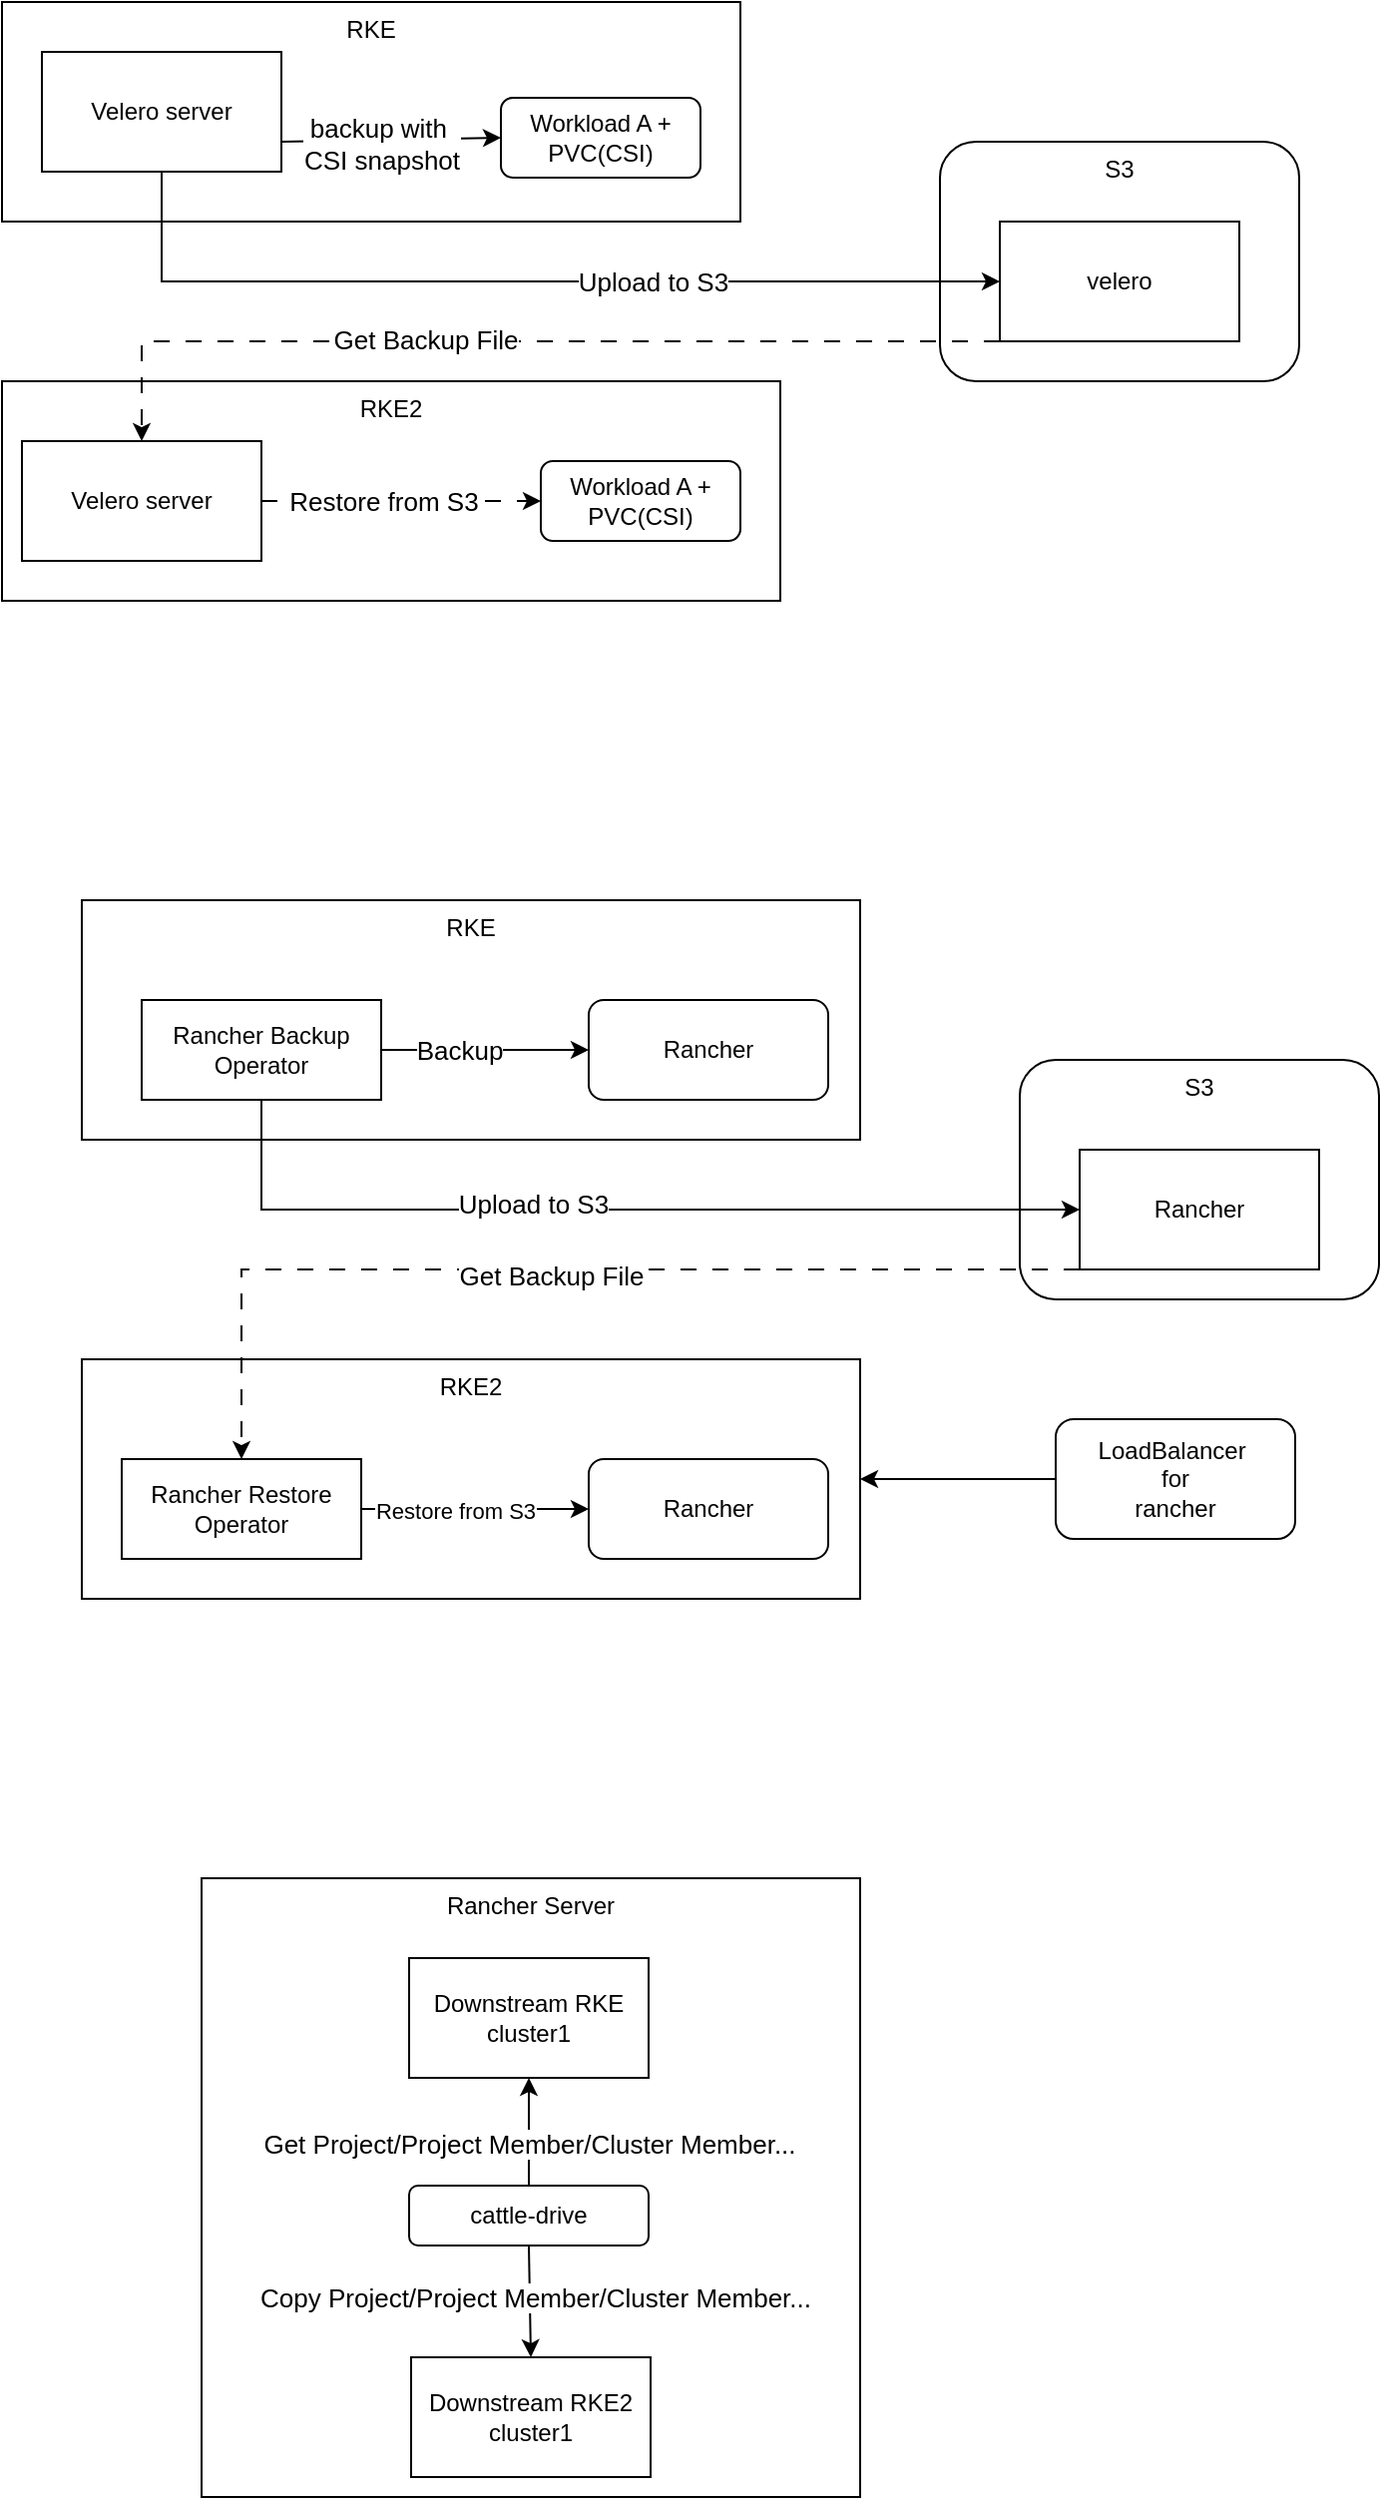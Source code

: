 <mxfile version="24.7.17">
  <diagram name="第 1 页" id="11_y3HcGp97wvjAQtWAv">
    <mxGraphModel dx="1434" dy="802" grid="1" gridSize="10" guides="1" tooltips="1" connect="1" arrows="1" fold="1" page="1" pageScale="1" pageWidth="827" pageHeight="1169" math="0" shadow="0">
      <root>
        <mxCell id="0" />
        <mxCell id="1" parent="0" />
        <mxCell id="YhDbZ6NQo_gSV78-wYTo-1" value="RKE" style="rounded=0;whiteSpace=wrap;html=1;verticalAlign=top;" parent="1" vertex="1">
          <mxGeometry x="90" y="160" width="370" height="110" as="geometry" />
        </mxCell>
        <mxCell id="YhDbZ6NQo_gSV78-wYTo-2" value="RKE2" style="rounded=0;whiteSpace=wrap;html=1;verticalAlign=top;" parent="1" vertex="1">
          <mxGeometry x="90" y="350" width="390" height="110" as="geometry" />
        </mxCell>
        <mxCell id="YhDbZ6NQo_gSV78-wYTo-4" value="S3" style="rounded=1;whiteSpace=wrap;html=1;verticalAlign=top;" parent="1" vertex="1">
          <mxGeometry x="560" y="230" width="180" height="120" as="geometry" />
        </mxCell>
        <mxCell id="YhDbZ6NQo_gSV78-wYTo-8" value="velero" style="rounded=0;whiteSpace=wrap;html=1;" parent="1" vertex="1">
          <mxGeometry x="590" y="270" width="120" height="60" as="geometry" />
        </mxCell>
        <mxCell id="YhDbZ6NQo_gSV78-wYTo-10" value="Velero server" style="rounded=0;whiteSpace=wrap;html=1;" parent="1" vertex="1">
          <mxGeometry x="110" y="185" width="120" height="60" as="geometry" />
        </mxCell>
        <mxCell id="YhDbZ6NQo_gSV78-wYTo-11" value="Workload A + PVC(CSI)" style="rounded=1;whiteSpace=wrap;html=1;" parent="1" vertex="1">
          <mxGeometry x="340" y="208" width="100" height="40" as="geometry" />
        </mxCell>
        <mxCell id="YhDbZ6NQo_gSV78-wYTo-12" value="Workload A + PVC(CSI)" style="rounded=1;whiteSpace=wrap;html=1;" parent="1" vertex="1">
          <mxGeometry x="360" y="390" width="100" height="40" as="geometry" />
        </mxCell>
        <mxCell id="YhDbZ6NQo_gSV78-wYTo-13" value="" style="endArrow=classic;html=1;rounded=0;exitX=1;exitY=0.75;exitDx=0;exitDy=0;entryX=0;entryY=0.5;entryDx=0;entryDy=0;" parent="1" source="YhDbZ6NQo_gSV78-wYTo-10" target="YhDbZ6NQo_gSV78-wYTo-11" edge="1">
          <mxGeometry width="50" height="50" relative="1" as="geometry">
            <mxPoint x="200" y="230" as="sourcePoint" />
            <mxPoint x="250" y="180" as="targetPoint" />
          </mxGeometry>
        </mxCell>
        <mxCell id="YhDbZ6NQo_gSV78-wYTo-18" value="backup with&amp;nbsp;&lt;div&gt;CSI snapshot&lt;/div&gt;" style="edgeLabel;html=1;align=center;verticalAlign=middle;resizable=0;points=[];fontSize=13;" parent="YhDbZ6NQo_gSV78-wYTo-13" vertex="1" connectable="0">
          <mxGeometry x="-0.218" y="-1" relative="1" as="geometry">
            <mxPoint x="7" y="1" as="offset" />
          </mxGeometry>
        </mxCell>
        <mxCell id="YhDbZ6NQo_gSV78-wYTo-14" value="" style="endArrow=classic;html=1;rounded=0;exitX=0.5;exitY=1;exitDx=0;exitDy=0;entryX=0;entryY=0.5;entryDx=0;entryDy=0;" parent="1" source="YhDbZ6NQo_gSV78-wYTo-10" target="YhDbZ6NQo_gSV78-wYTo-8" edge="1">
          <mxGeometry width="50" height="50" relative="1" as="geometry">
            <mxPoint x="330" y="360" as="sourcePoint" />
            <mxPoint x="380" y="310" as="targetPoint" />
            <Array as="points">
              <mxPoint x="170" y="300" />
            </Array>
          </mxGeometry>
        </mxCell>
        <mxCell id="YhDbZ6NQo_gSV78-wYTo-15" value="Upload to S3" style="edgeLabel;html=1;align=center;verticalAlign=middle;resizable=0;points=[];fontSize=13;" parent="YhDbZ6NQo_gSV78-wYTo-14" vertex="1" connectable="0">
          <mxGeometry x="0.169" relative="1" as="geometry">
            <mxPoint x="23" as="offset" />
          </mxGeometry>
        </mxCell>
        <mxCell id="YhDbZ6NQo_gSV78-wYTo-17" value="" style="endArrow=classic;html=1;rounded=0;exitX=1;exitY=0.5;exitDx=0;exitDy=0;entryX=0;entryY=0.5;entryDx=0;entryDy=0;dashed=1;dashPattern=8 8;" parent="1" source="YhDbZ6NQo_gSV78-wYTo-25" target="YhDbZ6NQo_gSV78-wYTo-12" edge="1">
          <mxGeometry width="50" height="50" relative="1" as="geometry">
            <mxPoint x="350" y="540" as="sourcePoint" />
            <mxPoint x="400" y="490" as="targetPoint" />
          </mxGeometry>
        </mxCell>
        <mxCell id="YhDbZ6NQo_gSV78-wYTo-20" value="Restore from S3" style="edgeLabel;html=1;align=center;verticalAlign=middle;resizable=0;points=[];fontSize=13;" parent="YhDbZ6NQo_gSV78-wYTo-17" vertex="1" connectable="0">
          <mxGeometry x="0.096" y="-3" relative="1" as="geometry">
            <mxPoint x="-16" y="-3" as="offset" />
          </mxGeometry>
        </mxCell>
        <mxCell id="YhDbZ6NQo_gSV78-wYTo-25" value="Velero server" style="rounded=0;whiteSpace=wrap;html=1;" parent="1" vertex="1">
          <mxGeometry x="100" y="380" width="120" height="60" as="geometry" />
        </mxCell>
        <mxCell id="7GHi1thPp4iyyGug7cfU-1" value="" style="endArrow=classic;html=1;rounded=0;exitX=0;exitY=1;exitDx=0;exitDy=0;entryX=0.5;entryY=0;entryDx=0;entryDy=0;dashed=1;dashPattern=8 8;" parent="1" source="YhDbZ6NQo_gSV78-wYTo-8" target="YhDbZ6NQo_gSV78-wYTo-25" edge="1">
          <mxGeometry width="50" height="50" relative="1" as="geometry">
            <mxPoint x="70" y="330" as="sourcePoint" />
            <mxPoint x="120" y="280" as="targetPoint" />
            <Array as="points">
              <mxPoint x="160" y="330" />
            </Array>
          </mxGeometry>
        </mxCell>
        <mxCell id="7GHi1thPp4iyyGug7cfU-2" value="Get Backup File" style="edgeLabel;html=1;align=center;verticalAlign=middle;resizable=0;points=[];fontSize=13;" parent="7GHi1thPp4iyyGug7cfU-1" vertex="1" connectable="0">
          <mxGeometry x="0.2" y="-1" relative="1" as="geometry">
            <mxPoint as="offset" />
          </mxGeometry>
        </mxCell>
        <mxCell id="vAHfwT_q1JAHVMu2tNKk-1" value="RKE" style="rounded=0;whiteSpace=wrap;html=1;verticalAlign=top;" vertex="1" parent="1">
          <mxGeometry x="130" y="610" width="390" height="120" as="geometry" />
        </mxCell>
        <mxCell id="vAHfwT_q1JAHVMu2tNKk-2" value="Rancher" style="rounded=1;whiteSpace=wrap;html=1;" vertex="1" parent="1">
          <mxGeometry x="384" y="660" width="120" height="50" as="geometry" />
        </mxCell>
        <mxCell id="vAHfwT_q1JAHVMu2tNKk-3" value="Rancher Backup Operator" style="rounded=0;whiteSpace=wrap;html=1;" vertex="1" parent="1">
          <mxGeometry x="160" y="660" width="120" height="50" as="geometry" />
        </mxCell>
        <mxCell id="vAHfwT_q1JAHVMu2tNKk-4" value="S3" style="rounded=1;whiteSpace=wrap;html=1;verticalAlign=top;" vertex="1" parent="1">
          <mxGeometry x="600" y="690" width="180" height="120" as="geometry" />
        </mxCell>
        <mxCell id="vAHfwT_q1JAHVMu2tNKk-5" value="Rancher" style="rounded=0;whiteSpace=wrap;html=1;" vertex="1" parent="1">
          <mxGeometry x="630" y="735" width="120" height="60" as="geometry" />
        </mxCell>
        <mxCell id="vAHfwT_q1JAHVMu2tNKk-6" value="" style="endArrow=classic;html=1;rounded=0;exitX=1;exitY=0.5;exitDx=0;exitDy=0;entryX=0;entryY=0.5;entryDx=0;entryDy=0;" edge="1" parent="1" source="vAHfwT_q1JAHVMu2tNKk-3" target="vAHfwT_q1JAHVMu2tNKk-2">
          <mxGeometry width="50" height="50" relative="1" as="geometry">
            <mxPoint x="350" y="660" as="sourcePoint" />
            <mxPoint x="400" y="610" as="targetPoint" />
          </mxGeometry>
        </mxCell>
        <mxCell id="vAHfwT_q1JAHVMu2tNKk-7" value="Backup" style="edgeLabel;html=1;align=center;verticalAlign=middle;resizable=0;points=[];fontSize=13;" vertex="1" connectable="0" parent="vAHfwT_q1JAHVMu2tNKk-6">
          <mxGeometry x="-0.405" y="3" relative="1" as="geometry">
            <mxPoint x="8" y="3" as="offset" />
          </mxGeometry>
        </mxCell>
        <mxCell id="vAHfwT_q1JAHVMu2tNKk-8" value="" style="endArrow=classic;html=1;rounded=0;exitX=0.5;exitY=1;exitDx=0;exitDy=0;" edge="1" parent="1" source="vAHfwT_q1JAHVMu2tNKk-3" target="vAHfwT_q1JAHVMu2tNKk-5">
          <mxGeometry width="50" height="50" relative="1" as="geometry">
            <mxPoint x="330" y="840" as="sourcePoint" />
            <mxPoint x="380" y="790" as="targetPoint" />
            <Array as="points">
              <mxPoint x="220" y="765" />
            </Array>
          </mxGeometry>
        </mxCell>
        <mxCell id="vAHfwT_q1JAHVMu2tNKk-9" value="Upload to S3" style="edgeLabel;html=1;align=center;verticalAlign=middle;resizable=0;points=[];fontSize=13;" vertex="1" connectable="0" parent="vAHfwT_q1JAHVMu2tNKk-8">
          <mxGeometry x="-0.178" y="3" relative="1" as="geometry">
            <mxPoint as="offset" />
          </mxGeometry>
        </mxCell>
        <mxCell id="vAHfwT_q1JAHVMu2tNKk-10" value="RKE2" style="rounded=0;whiteSpace=wrap;html=1;verticalAlign=top;" vertex="1" parent="1">
          <mxGeometry x="130" y="840" width="390" height="120" as="geometry" />
        </mxCell>
        <mxCell id="vAHfwT_q1JAHVMu2tNKk-11" value="Rancher Restore Operator" style="rounded=0;whiteSpace=wrap;html=1;" vertex="1" parent="1">
          <mxGeometry x="150" y="890" width="120" height="50" as="geometry" />
        </mxCell>
        <mxCell id="vAHfwT_q1JAHVMu2tNKk-12" value="Rancher" style="rounded=1;whiteSpace=wrap;html=1;" vertex="1" parent="1">
          <mxGeometry x="384" y="890" width="120" height="50" as="geometry" />
        </mxCell>
        <mxCell id="vAHfwT_q1JAHVMu2tNKk-13" value="" style="endArrow=classic;html=1;rounded=0;exitX=0;exitY=1;exitDx=0;exitDy=0;entryX=0.5;entryY=0;entryDx=0;entryDy=0;dashed=1;dashPattern=8 8;" edge="1" parent="1" source="vAHfwT_q1JAHVMu2tNKk-5" target="vAHfwT_q1JAHVMu2tNKk-11">
          <mxGeometry width="50" height="50" relative="1" as="geometry">
            <mxPoint x="440" y="800" as="sourcePoint" />
            <mxPoint x="490" y="750" as="targetPoint" />
            <Array as="points">
              <mxPoint x="210" y="795" />
            </Array>
          </mxGeometry>
        </mxCell>
        <mxCell id="vAHfwT_q1JAHVMu2tNKk-14" value="Get Backup File" style="edgeLabel;html=1;align=center;verticalAlign=middle;resizable=0;points=[];fontSize=13;" vertex="1" connectable="0" parent="vAHfwT_q1JAHVMu2tNKk-13">
          <mxGeometry x="0.03" y="3" relative="1" as="geometry">
            <mxPoint as="offset" />
          </mxGeometry>
        </mxCell>
        <mxCell id="vAHfwT_q1JAHVMu2tNKk-15" value="" style="endArrow=classic;html=1;rounded=0;exitX=1;exitY=0.5;exitDx=0;exitDy=0;entryX=0;entryY=0.5;entryDx=0;entryDy=0;" edge="1" parent="1" source="vAHfwT_q1JAHVMu2tNKk-11" target="vAHfwT_q1JAHVMu2tNKk-12">
          <mxGeometry width="50" height="50" relative="1" as="geometry">
            <mxPoint x="340" y="940" as="sourcePoint" />
            <mxPoint x="390" y="890" as="targetPoint" />
          </mxGeometry>
        </mxCell>
        <mxCell id="vAHfwT_q1JAHVMu2tNKk-16" value="Restore from S3" style="edgeLabel;html=1;align=center;verticalAlign=middle;resizable=0;points=[];" vertex="1" connectable="0" parent="vAHfwT_q1JAHVMu2tNKk-15">
          <mxGeometry x="-0.353" y="-1" relative="1" as="geometry">
            <mxPoint x="10" as="offset" />
          </mxGeometry>
        </mxCell>
        <mxCell id="vAHfwT_q1JAHVMu2tNKk-17" value="LoadBalancer&amp;nbsp;&lt;div&gt;for&lt;br&gt;&lt;div&gt;rancher&lt;/div&gt;&lt;/div&gt;" style="rounded=1;whiteSpace=wrap;html=1;" vertex="1" parent="1">
          <mxGeometry x="618" y="870" width="120" height="60" as="geometry" />
        </mxCell>
        <mxCell id="vAHfwT_q1JAHVMu2tNKk-20" value="" style="endArrow=classic;html=1;rounded=0;exitX=0;exitY=0.5;exitDx=0;exitDy=0;entryX=1;entryY=0.5;entryDx=0;entryDy=0;" edge="1" parent="1" source="vAHfwT_q1JAHVMu2tNKk-17" target="vAHfwT_q1JAHVMu2tNKk-10">
          <mxGeometry width="50" height="50" relative="1" as="geometry">
            <mxPoint x="580" y="920" as="sourcePoint" />
            <mxPoint x="630" y="870" as="targetPoint" />
          </mxGeometry>
        </mxCell>
        <mxCell id="vAHfwT_q1JAHVMu2tNKk-39" value="Rancher Server" style="rounded=0;whiteSpace=wrap;html=1;verticalAlign=top;" vertex="1" parent="1">
          <mxGeometry x="190" y="1100" width="330" height="310" as="geometry" />
        </mxCell>
        <mxCell id="vAHfwT_q1JAHVMu2tNKk-40" value="cattle-drive" style="rounded=1;whiteSpace=wrap;html=1;" vertex="1" parent="1">
          <mxGeometry x="294" y="1254" width="120" height="30" as="geometry" />
        </mxCell>
        <mxCell id="vAHfwT_q1JAHVMu2tNKk-41" value="Downstream RKE cluster1" style="rounded=0;whiteSpace=wrap;html=1;" vertex="1" parent="1">
          <mxGeometry x="294" y="1140" width="120" height="60" as="geometry" />
        </mxCell>
        <mxCell id="vAHfwT_q1JAHVMu2tNKk-42" value="Downstream RKE2 cluster1" style="rounded=0;whiteSpace=wrap;html=1;" vertex="1" parent="1">
          <mxGeometry x="295" y="1340" width="120" height="60" as="geometry" />
        </mxCell>
        <mxCell id="vAHfwT_q1JAHVMu2tNKk-50" value="" style="endArrow=classic;html=1;rounded=0;exitX=0.5;exitY=0;exitDx=0;exitDy=0;entryX=0.5;entryY=1;entryDx=0;entryDy=0;" edge="1" parent="1" source="vAHfwT_q1JAHVMu2tNKk-40" target="vAHfwT_q1JAHVMu2tNKk-41">
          <mxGeometry width="50" height="50" relative="1" as="geometry">
            <mxPoint x="450" y="1230" as="sourcePoint" />
            <mxPoint x="500" y="1180" as="targetPoint" />
          </mxGeometry>
        </mxCell>
        <mxCell id="vAHfwT_q1JAHVMu2tNKk-52" value="Get Project/Project Member/Cluster Member..." style="edgeLabel;html=1;align=center;verticalAlign=middle;resizable=0;points=[];fontSize=13;" vertex="1" connectable="0" parent="vAHfwT_q1JAHVMu2tNKk-50">
          <mxGeometry x="-0.222" relative="1" as="geometry">
            <mxPoint as="offset" />
          </mxGeometry>
        </mxCell>
        <mxCell id="vAHfwT_q1JAHVMu2tNKk-51" value="" style="endArrow=classic;html=1;rounded=0;exitX=0.5;exitY=1;exitDx=0;exitDy=0;entryX=0.5;entryY=0;entryDx=0;entryDy=0;" edge="1" parent="1" source="vAHfwT_q1JAHVMu2tNKk-40" target="vAHfwT_q1JAHVMu2tNKk-42">
          <mxGeometry width="50" height="50" relative="1" as="geometry">
            <mxPoint x="440" y="1310" as="sourcePoint" />
            <mxPoint x="490" y="1260" as="targetPoint" />
          </mxGeometry>
        </mxCell>
        <mxCell id="vAHfwT_q1JAHVMu2tNKk-53" value="Copy Project/Project Member/Cluster Member..." style="edgeLabel;html=1;align=center;verticalAlign=middle;resizable=0;points=[];fontSize=13;" vertex="1" connectable="0" parent="vAHfwT_q1JAHVMu2tNKk-51">
          <mxGeometry x="-0.07" y="2" relative="1" as="geometry">
            <mxPoint as="offset" />
          </mxGeometry>
        </mxCell>
      </root>
    </mxGraphModel>
  </diagram>
</mxfile>
